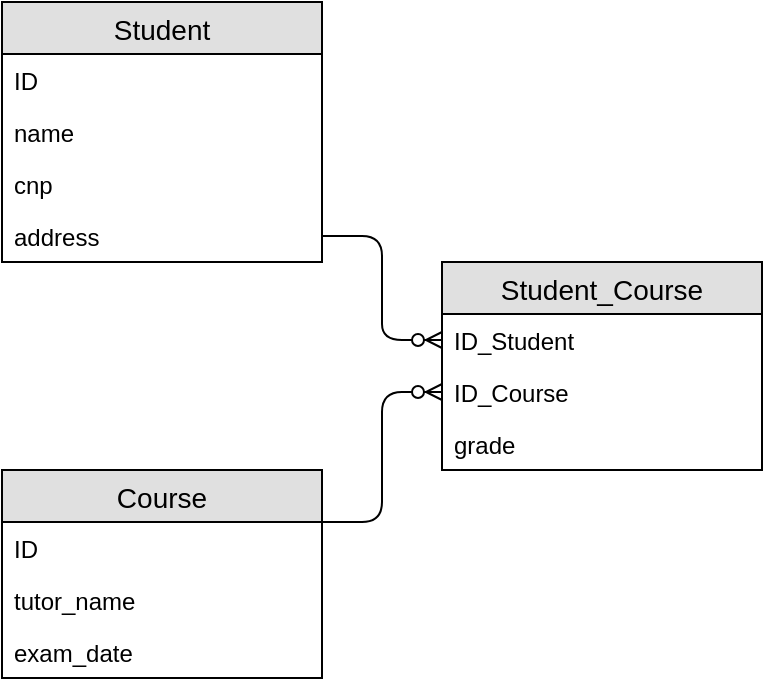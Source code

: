 <mxfile version="10.5.2"><diagram id="YnHDssuqfCTqJRk_xwor" name="Page-1"><mxGraphModel dx="481" dy="572" grid="1" gridSize="10" guides="1" tooltips="1" connect="1" arrows="1" fold="1" page="1" pageScale="1" pageWidth="850" pageHeight="1100" math="0" shadow="0"><root><mxCell id="0"/><mxCell id="1" parent="0"/><mxCell id="YE9vfsM1dR4rFUhOpkDY-1" value="Student" style="swimlane;fontStyle=0;childLayout=stackLayout;horizontal=1;startSize=26;fillColor=#e0e0e0;horizontalStack=0;resizeParent=1;resizeParentMax=0;resizeLast=0;collapsible=1;marginBottom=0;swimlaneFillColor=#ffffff;align=center;fontSize=14;" vertex="1" parent="1"><mxGeometry x="20" y="52" width="160" height="130" as="geometry"/></mxCell><mxCell id="YE9vfsM1dR4rFUhOpkDY-2" value="ID" style="text;strokeColor=none;fillColor=none;spacingLeft=4;spacingRight=4;overflow=hidden;rotatable=0;points=[[0,0.5],[1,0.5]];portConstraint=eastwest;fontSize=12;" vertex="1" parent="YE9vfsM1dR4rFUhOpkDY-1"><mxGeometry y="26" width="160" height="26" as="geometry"/></mxCell><mxCell id="YE9vfsM1dR4rFUhOpkDY-3" value="name" style="text;strokeColor=none;fillColor=none;spacingLeft=4;spacingRight=4;overflow=hidden;rotatable=0;points=[[0,0.5],[1,0.5]];portConstraint=eastwest;fontSize=12;" vertex="1" parent="YE9vfsM1dR4rFUhOpkDY-1"><mxGeometry y="52" width="160" height="26" as="geometry"/></mxCell><mxCell id="YE9vfsM1dR4rFUhOpkDY-4" value="cnp" style="text;strokeColor=none;fillColor=none;spacingLeft=4;spacingRight=4;overflow=hidden;rotatable=0;points=[[0,0.5],[1,0.5]];portConstraint=eastwest;fontSize=12;" vertex="1" parent="YE9vfsM1dR4rFUhOpkDY-1"><mxGeometry y="78" width="160" height="26" as="geometry"/></mxCell><mxCell id="YE9vfsM1dR4rFUhOpkDY-5" value="address" style="text;strokeColor=none;fillColor=none;spacingLeft=4;spacingRight=4;overflow=hidden;rotatable=0;points=[[0,0.5],[1,0.5]];portConstraint=eastwest;fontSize=12;" vertex="1" parent="YE9vfsM1dR4rFUhOpkDY-1"><mxGeometry y="104" width="160" height="26" as="geometry"/></mxCell><mxCell id="YE9vfsM1dR4rFUhOpkDY-6" value="Course" style="swimlane;fontStyle=0;childLayout=stackLayout;horizontal=1;startSize=26;fillColor=#e0e0e0;horizontalStack=0;resizeParent=1;resizeParentMax=0;resizeLast=0;collapsible=1;marginBottom=0;swimlaneFillColor=#ffffff;align=center;fontSize=14;" vertex="1" parent="1"><mxGeometry x="20" y="286" width="160" height="104" as="geometry"/></mxCell><mxCell id="YE9vfsM1dR4rFUhOpkDY-7" value="ID" style="text;strokeColor=none;fillColor=none;spacingLeft=4;spacingRight=4;overflow=hidden;rotatable=0;points=[[0,0.5],[1,0.5]];portConstraint=eastwest;fontSize=12;" vertex="1" parent="YE9vfsM1dR4rFUhOpkDY-6"><mxGeometry y="26" width="160" height="26" as="geometry"/></mxCell><mxCell id="YE9vfsM1dR4rFUhOpkDY-8" value="tutor_name" style="text;strokeColor=none;fillColor=none;spacingLeft=4;spacingRight=4;overflow=hidden;rotatable=0;points=[[0,0.5],[1,0.5]];portConstraint=eastwest;fontSize=12;" vertex="1" parent="YE9vfsM1dR4rFUhOpkDY-6"><mxGeometry y="52" width="160" height="26" as="geometry"/></mxCell><mxCell id="YE9vfsM1dR4rFUhOpkDY-9" value="exam_date" style="text;strokeColor=none;fillColor=none;spacingLeft=4;spacingRight=4;overflow=hidden;rotatable=0;points=[[0,0.5],[1,0.5]];portConstraint=eastwest;fontSize=12;" vertex="1" parent="YE9vfsM1dR4rFUhOpkDY-6"><mxGeometry y="78" width="160" height="26" as="geometry"/></mxCell><mxCell id="YE9vfsM1dR4rFUhOpkDY-10" value="Student_Course" style="swimlane;fontStyle=0;childLayout=stackLayout;horizontal=1;startSize=26;fillColor=#e0e0e0;horizontalStack=0;resizeParent=1;resizeParentMax=0;resizeLast=0;collapsible=1;marginBottom=0;swimlaneFillColor=#ffffff;align=center;fontSize=14;" vertex="1" parent="1"><mxGeometry x="240" y="182" width="160" height="104" as="geometry"/></mxCell><mxCell id="YE9vfsM1dR4rFUhOpkDY-11" value="ID_Student" style="text;strokeColor=none;fillColor=none;spacingLeft=4;spacingRight=4;overflow=hidden;rotatable=0;points=[[0,0.5],[1,0.5]];portConstraint=eastwest;fontSize=12;" vertex="1" parent="YE9vfsM1dR4rFUhOpkDY-10"><mxGeometry y="26" width="160" height="26" as="geometry"/></mxCell><mxCell id="YE9vfsM1dR4rFUhOpkDY-12" value="ID_Course" style="text;strokeColor=none;fillColor=none;spacingLeft=4;spacingRight=4;overflow=hidden;rotatable=0;points=[[0,0.5],[1,0.5]];portConstraint=eastwest;fontSize=12;" vertex="1" parent="YE9vfsM1dR4rFUhOpkDY-10"><mxGeometry y="52" width="160" height="26" as="geometry"/></mxCell><mxCell id="YE9vfsM1dR4rFUhOpkDY-13" value="grade" style="text;strokeColor=none;fillColor=none;spacingLeft=4;spacingRight=4;overflow=hidden;rotatable=0;points=[[0,0.5],[1,0.5]];portConstraint=eastwest;fontSize=12;" vertex="1" parent="YE9vfsM1dR4rFUhOpkDY-10"><mxGeometry y="78" width="160" height="26" as="geometry"/></mxCell><mxCell id="YE9vfsM1dR4rFUhOpkDY-14" value="" style="edgeStyle=entityRelationEdgeStyle;fontSize=12;html=1;endArrow=ERzeroToMany;endFill=1;entryX=0;entryY=0.5;entryDx=0;entryDy=0;exitX=1;exitY=0.5;exitDx=0;exitDy=0;" edge="1" parent="1" source="YE9vfsM1dR4rFUhOpkDY-5" target="YE9vfsM1dR4rFUhOpkDY-11"><mxGeometry width="100" height="100" relative="1" as="geometry"><mxPoint x="20" y="490" as="sourcePoint"/><mxPoint x="120" y="390" as="targetPoint"/></mxGeometry></mxCell><mxCell id="YE9vfsM1dR4rFUhOpkDY-15" value="" style="edgeStyle=entityRelationEdgeStyle;fontSize=12;html=1;endArrow=ERzeroToMany;endFill=1;exitX=1;exitY=0.25;exitDx=0;exitDy=0;entryX=0;entryY=0.5;entryDx=0;entryDy=0;" edge="1" parent="1" source="YE9vfsM1dR4rFUhOpkDY-6" target="YE9vfsM1dR4rFUhOpkDY-12"><mxGeometry width="100" height="100" relative="1" as="geometry"><mxPoint x="190" y="147" as="sourcePoint"/><mxPoint x="420" y="280" as="targetPoint"/></mxGeometry></mxCell></root></mxGraphModel></diagram></mxfile>